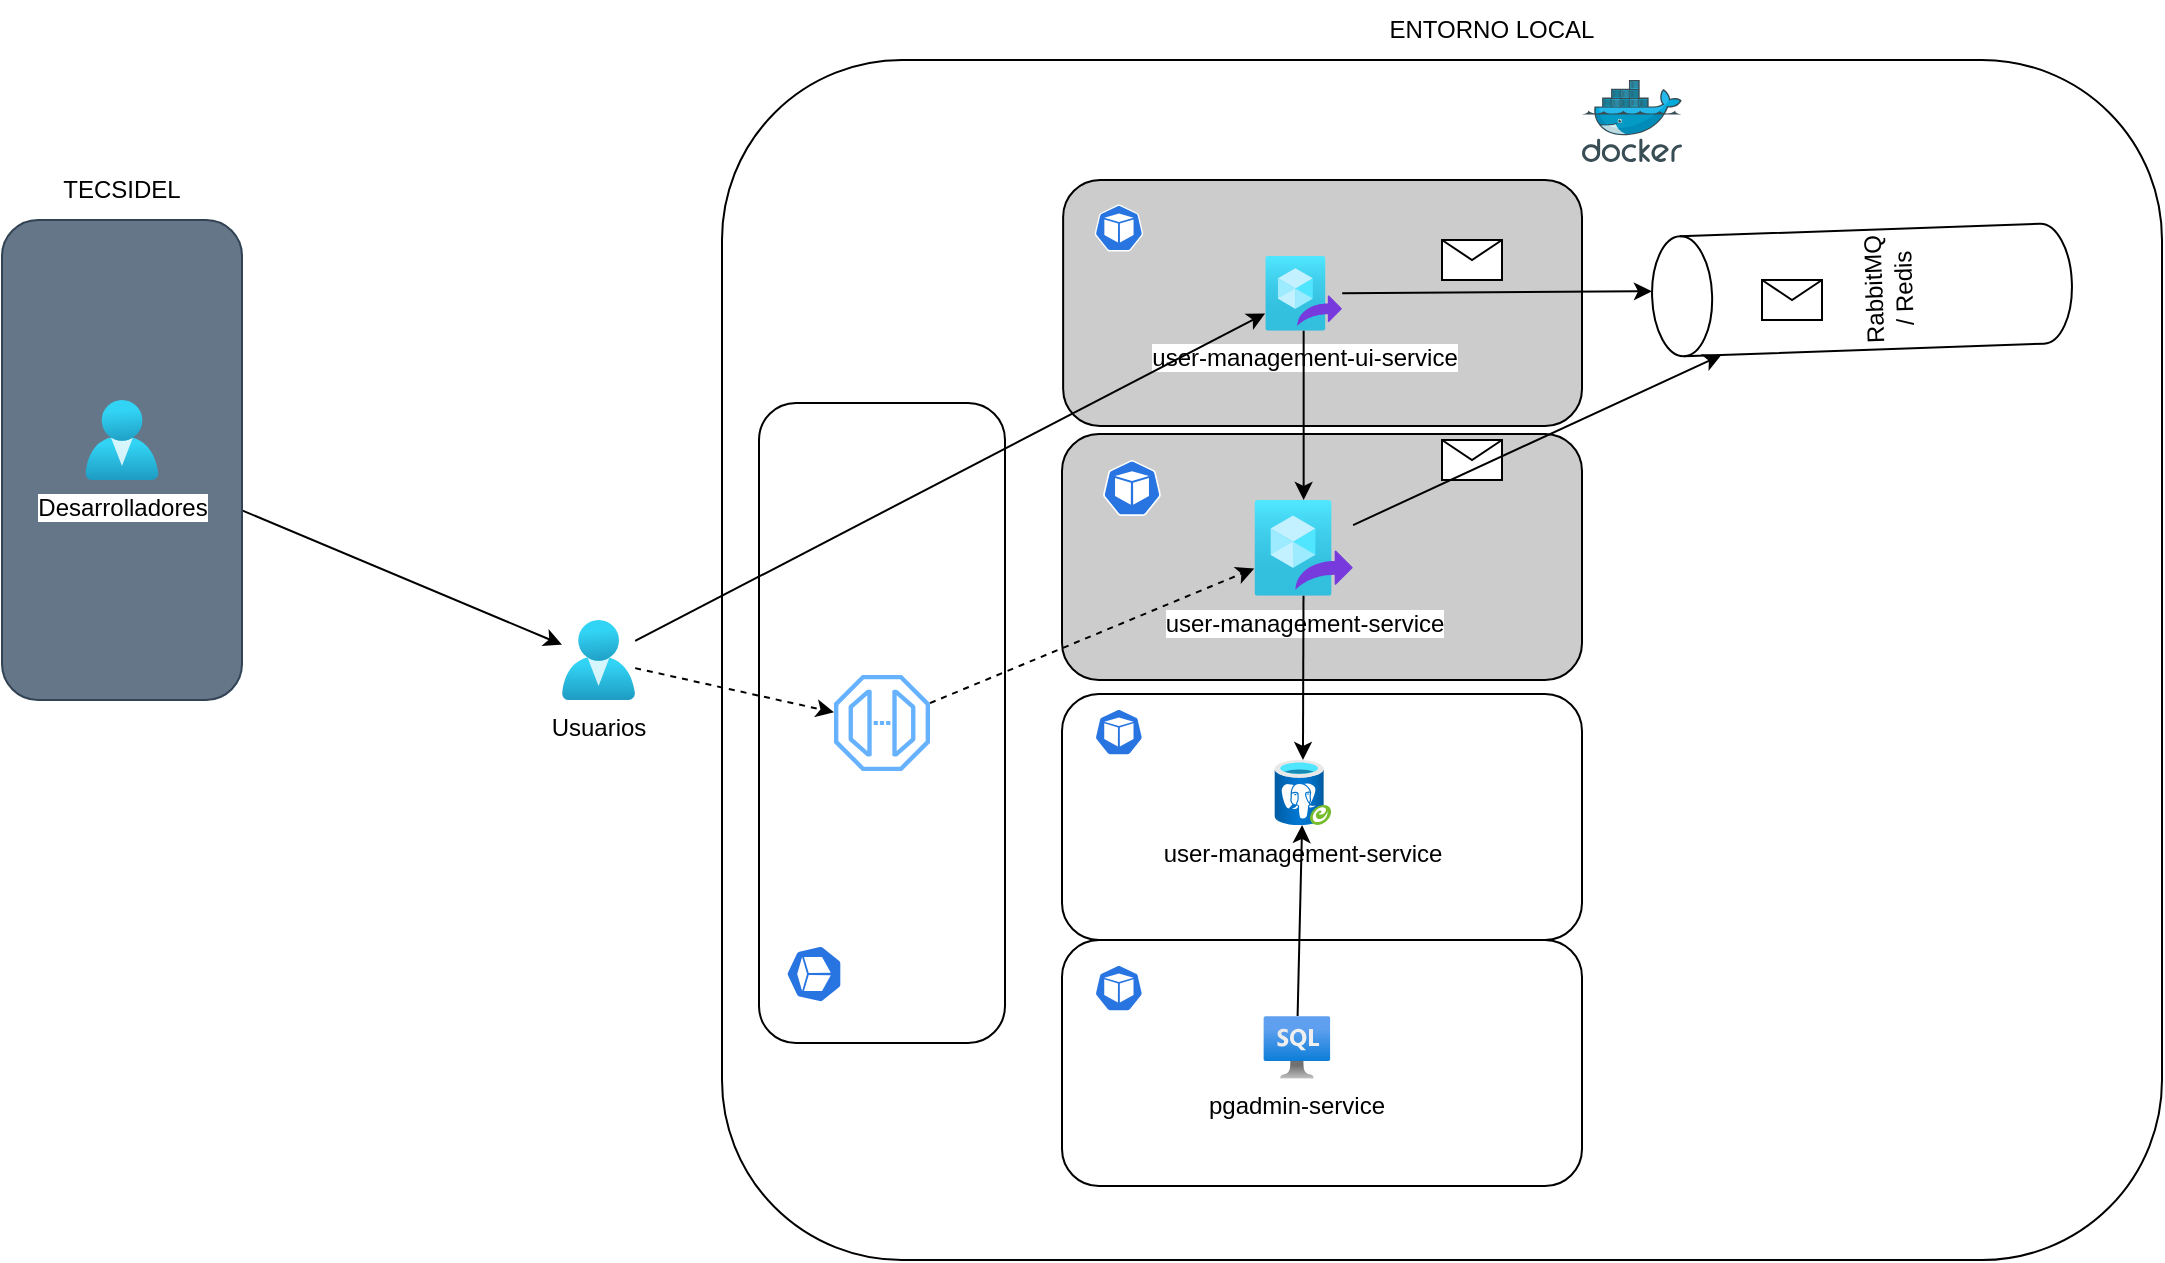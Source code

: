 <mxfile>
    <diagram id="Dp09zciwQ04VZwHExYm0" name="Page-1">
        <mxGraphModel dx="1459" dy="467" grid="1" gridSize="10" guides="1" tooltips="1" connect="1" arrows="1" fold="1" page="1" pageScale="1" pageWidth="850" pageHeight="1100" math="0" shadow="0">
            <root>
                <mxCell id="0"/>
                <mxCell id="1" parent="0"/>
                <mxCell id="63" value="" style="rounded=1;whiteSpace=wrap;html=1;" parent="1" vertex="1">
                    <mxGeometry x="200" y="280" width="720" height="600" as="geometry"/>
                </mxCell>
                <mxCell id="92" value="RabbitMQ / Redis" style="shape=cylinder3;whiteSpace=wrap;html=1;boundedLbl=1;backgroundOutline=1;size=15;rotation=-92;" parent="1" vertex="1">
                    <mxGeometry x="740" y="290" width="60" height="210" as="geometry"/>
                </mxCell>
                <mxCell id="68" value="" style="group" parent="1" vertex="1" connectable="0">
                    <mxGeometry x="370" y="290" width="430" height="553" as="geometry"/>
                </mxCell>
                <mxCell id="43" value="" style="sketch=0;aspect=fixed;html=1;points=[];align=center;image;fontSize=12;image=img/lib/mscae/Docker.svg;fillColor=#CCCCCC;" parent="68" vertex="1">
                    <mxGeometry x="260" width="50" height="41" as="geometry"/>
                </mxCell>
                <mxCell id="64" value="" style="group" parent="68" vertex="1" connectable="0">
                    <mxGeometry x="0.57" y="50" width="259.43" height="123" as="geometry"/>
                </mxCell>
                <mxCell id="54" value="" style="rounded=1;whiteSpace=wrap;html=1;fillColor=#CCCCCC;" parent="64" vertex="1">
                    <mxGeometry width="259.43" height="123" as="geometry"/>
                </mxCell>
                <mxCell id="55" value="" style="sketch=0;html=1;dashed=0;whitespace=wrap;fillColor=#2875E2;strokeColor=#ffffff;points=[[0.005,0.63,0],[0.1,0.2,0],[0.9,0.2,0],[0.5,0,0],[0.995,0.63,0],[0.72,0.99,0],[0.5,1,0],[0.28,0.99,0]];verticalLabelPosition=bottom;align=center;verticalAlign=top;shape=mxgraph.kubernetes.icon;prIcon=pod" parent="64" vertex="1">
                    <mxGeometry x="15.752" y="10" width="24.322" height="28" as="geometry"/>
                </mxCell>
                <mxCell id="56" value="user-management-ui-service" style="aspect=fixed;html=1;points=[];align=center;image;fontSize=12;image=img/lib/azure2/compute/Image_Definitions.svg;fillColor=#CCCCCC;" parent="64" vertex="1">
                    <mxGeometry x="100.991" y="38" width="38.529" height="37.36" as="geometry"/>
                </mxCell>
                <mxCell id="96" value="" style="shape=message;html=1;html=1;outlineConnect=0;labelPosition=center;verticalLabelPosition=bottom;align=center;verticalAlign=top;" parent="64" vertex="1">
                    <mxGeometry x="189.43" y="30" width="30" height="20" as="geometry"/>
                </mxCell>
                <mxCell id="65" value="" style="group" parent="68" vertex="1" connectable="0">
                    <mxGeometry y="177" width="320" height="156" as="geometry"/>
                </mxCell>
                <mxCell id="47" value="" style="rounded=1;whiteSpace=wrap;html=1;fillColor=#CCCCCC;" parent="65" vertex="1">
                    <mxGeometry width="260" height="123" as="geometry"/>
                </mxCell>
                <mxCell id="46" value="" style="sketch=0;html=1;dashed=0;whitespace=wrap;fillColor=#2875E2;strokeColor=#ffffff;points=[[0.005,0.63,0],[0.1,0.2,0],[0.9,0.2,0],[0.5,0,0],[0.995,0.63,0],[0.72,0.99,0],[0.5,1,0],[0.28,0.99,0]];verticalLabelPosition=bottom;align=center;verticalAlign=top;shape=mxgraph.kubernetes.icon;prIcon=pod" parent="65" vertex="1">
                    <mxGeometry x="20.0" y="13" width="30" height="28" as="geometry"/>
                </mxCell>
                <mxCell id="50" value="user-management-service" style="aspect=fixed;html=1;points=[];align=center;image;fontSize=12;image=img/lib/azure2/compute/Image_Definitions.svg;fillColor=#CCCCCC;" parent="65" vertex="1">
                    <mxGeometry x="96.11" y="33" width="49.43" height="47.93" as="geometry"/>
                </mxCell>
                <mxCell id="69" value="" style="group;rotation=-90;" parent="65" vertex="1" connectable="0">
                    <mxGeometry x="-250" y="83" width="320" height="123" as="geometry"/>
                </mxCell>
                <mxCell id="70" value="" style="rounded=1;whiteSpace=wrap;html=1;rotation=-90;" parent="69" vertex="1">
                    <mxGeometry width="320" height="123" as="geometry"/>
                </mxCell>
                <mxCell id="71" value="" style="sketch=0;html=1;dashed=0;whitespace=wrap;fillColor=#2875E2;strokeColor=#ffffff;points=[[0.005,0.63,0],[0.1,0.2,0],[0.9,0.2,0],[0.5,0,0],[0.995,0.63,0],[0.72,0.99,0],[0.5,1,0],[0.28,0.99,0]];verticalLabelPosition=bottom;align=center;verticalAlign=top;shape=mxgraph.kubernetes.icon;prIcon=pod;rotation=-90;" parent="69" vertex="1">
                    <mxGeometry x="111" y="173" width="30" height="28" as="geometry"/>
                </mxCell>
                <mxCell id="76" value="&lt;font color=&quot;#ffffff&quot;&gt;API Gateway&lt;/font&gt;" style="sketch=0;outlineConnect=0;fontColor=#232F3E;gradientColor=none;fillColor=#66B2FF;strokeColor=none;dashed=0;verticalLabelPosition=bottom;verticalAlign=top;align=center;html=1;fontSize=12;fontStyle=0;aspect=fixed;pointerEvents=1;shape=mxgraph.aws4.endpoint;" parent="69" vertex="1">
                    <mxGeometry x="136" y="37.5" width="48" height="48" as="geometry"/>
                </mxCell>
                <mxCell id="78" style="edgeStyle=none;html=1;fontColor=#FFFFFF;dashed=1;" parent="65" source="76" target="50" edge="1">
                    <mxGeometry relative="1" as="geometry"/>
                </mxCell>
                <mxCell id="97" value="" style="shape=message;html=1;html=1;outlineConnect=0;labelPosition=center;verticalLabelPosition=bottom;align=center;verticalAlign=top;" parent="65" vertex="1">
                    <mxGeometry x="190" y="3" width="30" height="20" as="geometry"/>
                </mxCell>
                <mxCell id="66" value="" style="group" parent="68" vertex="1" connectable="0">
                    <mxGeometry y="307" width="260" height="123" as="geometry"/>
                </mxCell>
                <mxCell id="48" value="" style="rounded=1;whiteSpace=wrap;html=1;" parent="66" vertex="1">
                    <mxGeometry width="260" height="123" as="geometry"/>
                </mxCell>
                <mxCell id="3" value="user-management-service" style="aspect=fixed;html=1;points=[];align=center;image;fontSize=12;image=img/lib/azure2/databases/Azure_Database_PostgreSQL_Server_Group.svg;" parent="66" vertex="1">
                    <mxGeometry x="106.088" y="33.0" width="28.673" height="32.5" as="geometry"/>
                </mxCell>
                <mxCell id="44" value="" style="sketch=0;html=1;dashed=0;whitespace=wrap;fillColor=#2875E2;strokeColor=#ffffff;points=[[0.005,0.63,0],[0.1,0.2,0],[0.9,0.2,0],[0.5,0,0],[0.995,0.63,0],[0.72,0.99,0],[0.5,1,0],[0.28,0.99,0]];verticalLabelPosition=bottom;align=center;verticalAlign=top;shape=mxgraph.kubernetes.icon;prIcon=pod" parent="66" vertex="1">
                    <mxGeometry x="16.25" y="5" width="24.375" height="28" as="geometry"/>
                </mxCell>
                <mxCell id="67" value="" style="group" parent="68" vertex="1" connectable="0">
                    <mxGeometry y="430" width="260" height="123" as="geometry"/>
                </mxCell>
                <mxCell id="49" value="" style="rounded=1;whiteSpace=wrap;html=1;" parent="67" vertex="1">
                    <mxGeometry width="260" height="123" as="geometry"/>
                </mxCell>
                <mxCell id="4" value="pgadmin-service" style="aspect=fixed;html=1;points=[];align=center;image;fontSize=12;image=img/lib/azure2/databases/Azure_SQL_VM.svg;" parent="67" vertex="1">
                    <mxGeometry x="100.693" y="38" width="33.472" height="31.381" as="geometry"/>
                </mxCell>
                <mxCell id="45" value="" style="sketch=0;html=1;dashed=0;whitespace=wrap;fillColor=#2875E2;strokeColor=#ffffff;points=[[0.005,0.63,0],[0.1,0.2,0],[0.9,0.2,0],[0.5,0,0],[0.995,0.63,0],[0.72,0.99,0],[0.5,1,0],[0.28,0.99,0]];verticalLabelPosition=bottom;align=center;verticalAlign=top;shape=mxgraph.kubernetes.icon;prIcon=pod" parent="67" vertex="1">
                    <mxGeometry x="16.25" y="10" width="24.375" height="28" as="geometry"/>
                </mxCell>
                <mxCell id="62" style="edgeStyle=none;html=1;" parent="68" source="56" target="50" edge="1">
                    <mxGeometry relative="1" as="geometry"/>
                </mxCell>
                <mxCell id="53" style="edgeStyle=none;html=1;" parent="68" source="50" target="3" edge="1">
                    <mxGeometry relative="1" as="geometry"/>
                </mxCell>
                <mxCell id="52" style="edgeStyle=none;html=1;" parent="68" source="4" target="3" edge="1">
                    <mxGeometry relative="1" as="geometry"/>
                </mxCell>
                <mxCell id="99" value="" style="shape=message;html=1;html=1;outlineConnect=0;labelPosition=center;verticalLabelPosition=bottom;align=center;verticalAlign=top;" parent="68" vertex="1">
                    <mxGeometry x="350" y="100" width="30" height="20" as="geometry"/>
                </mxCell>
                <mxCell id="25" style="edgeStyle=none;html=1;" parent="1" source="8" target="21" edge="1">
                    <mxGeometry relative="1" as="geometry"/>
                </mxCell>
                <mxCell id="73" style="edgeStyle=none;html=1;" parent="1" source="21" target="56" edge="1">
                    <mxGeometry relative="1" as="geometry"/>
                </mxCell>
                <mxCell id="77" style="edgeStyle=none;html=1;fontColor=#FFFFFF;dashed=1;" parent="1" source="21" target="76" edge="1">
                    <mxGeometry relative="1" as="geometry"/>
                </mxCell>
                <mxCell id="21" value="Usuarios" style="aspect=fixed;html=1;points=[];align=center;image;fontSize=12;image=img/lib/azure2/identity/Users.svg;" parent="1" vertex="1">
                    <mxGeometry x="120.0" y="560" width="36.57" height="40" as="geometry"/>
                </mxCell>
                <mxCell id="33" value="ENTORNO LOCAL" style="text;html=1;strokeColor=none;fillColor=none;align=center;verticalAlign=middle;whiteSpace=wrap;rounded=0;" parent="1" vertex="1">
                    <mxGeometry x="495" y="250" width="180" height="30" as="geometry"/>
                </mxCell>
                <mxCell id="57" value="" style="group" parent="1" vertex="1" connectable="0">
                    <mxGeometry x="-160" y="330" width="120" height="270" as="geometry"/>
                </mxCell>
                <mxCell id="8" value="" style="rounded=1;whiteSpace=wrap;html=1;strokeColor=#314354;fillColor=#647687;fontColor=#ffffff;" parent="57" vertex="1">
                    <mxGeometry y="30" width="120" height="240" as="geometry"/>
                </mxCell>
                <mxCell id="9" value="Desarrolladores" style="aspect=fixed;html=1;points=[];align=center;image;fontSize=12;image=img/lib/azure2/identity/Users.svg;" parent="57" vertex="1">
                    <mxGeometry x="41.71" y="120" width="36.57" height="40" as="geometry"/>
                </mxCell>
                <mxCell id="11" value="TECSIDEL" style="text;html=1;strokeColor=none;fillColor=none;align=center;verticalAlign=middle;whiteSpace=wrap;rounded=0;" parent="57" vertex="1">
                    <mxGeometry x="30" width="60" height="30" as="geometry"/>
                </mxCell>
                <mxCell id="93" style="edgeStyle=none;html=1;" parent="1" source="50" target="92" edge="1">
                    <mxGeometry relative="1" as="geometry"/>
                </mxCell>
                <mxCell id="94" style="edgeStyle=none;html=1;" parent="1" source="56" target="92" edge="1">
                    <mxGeometry relative="1" as="geometry"/>
                </mxCell>
            </root>
        </mxGraphModel>
    </diagram>
</mxfile>